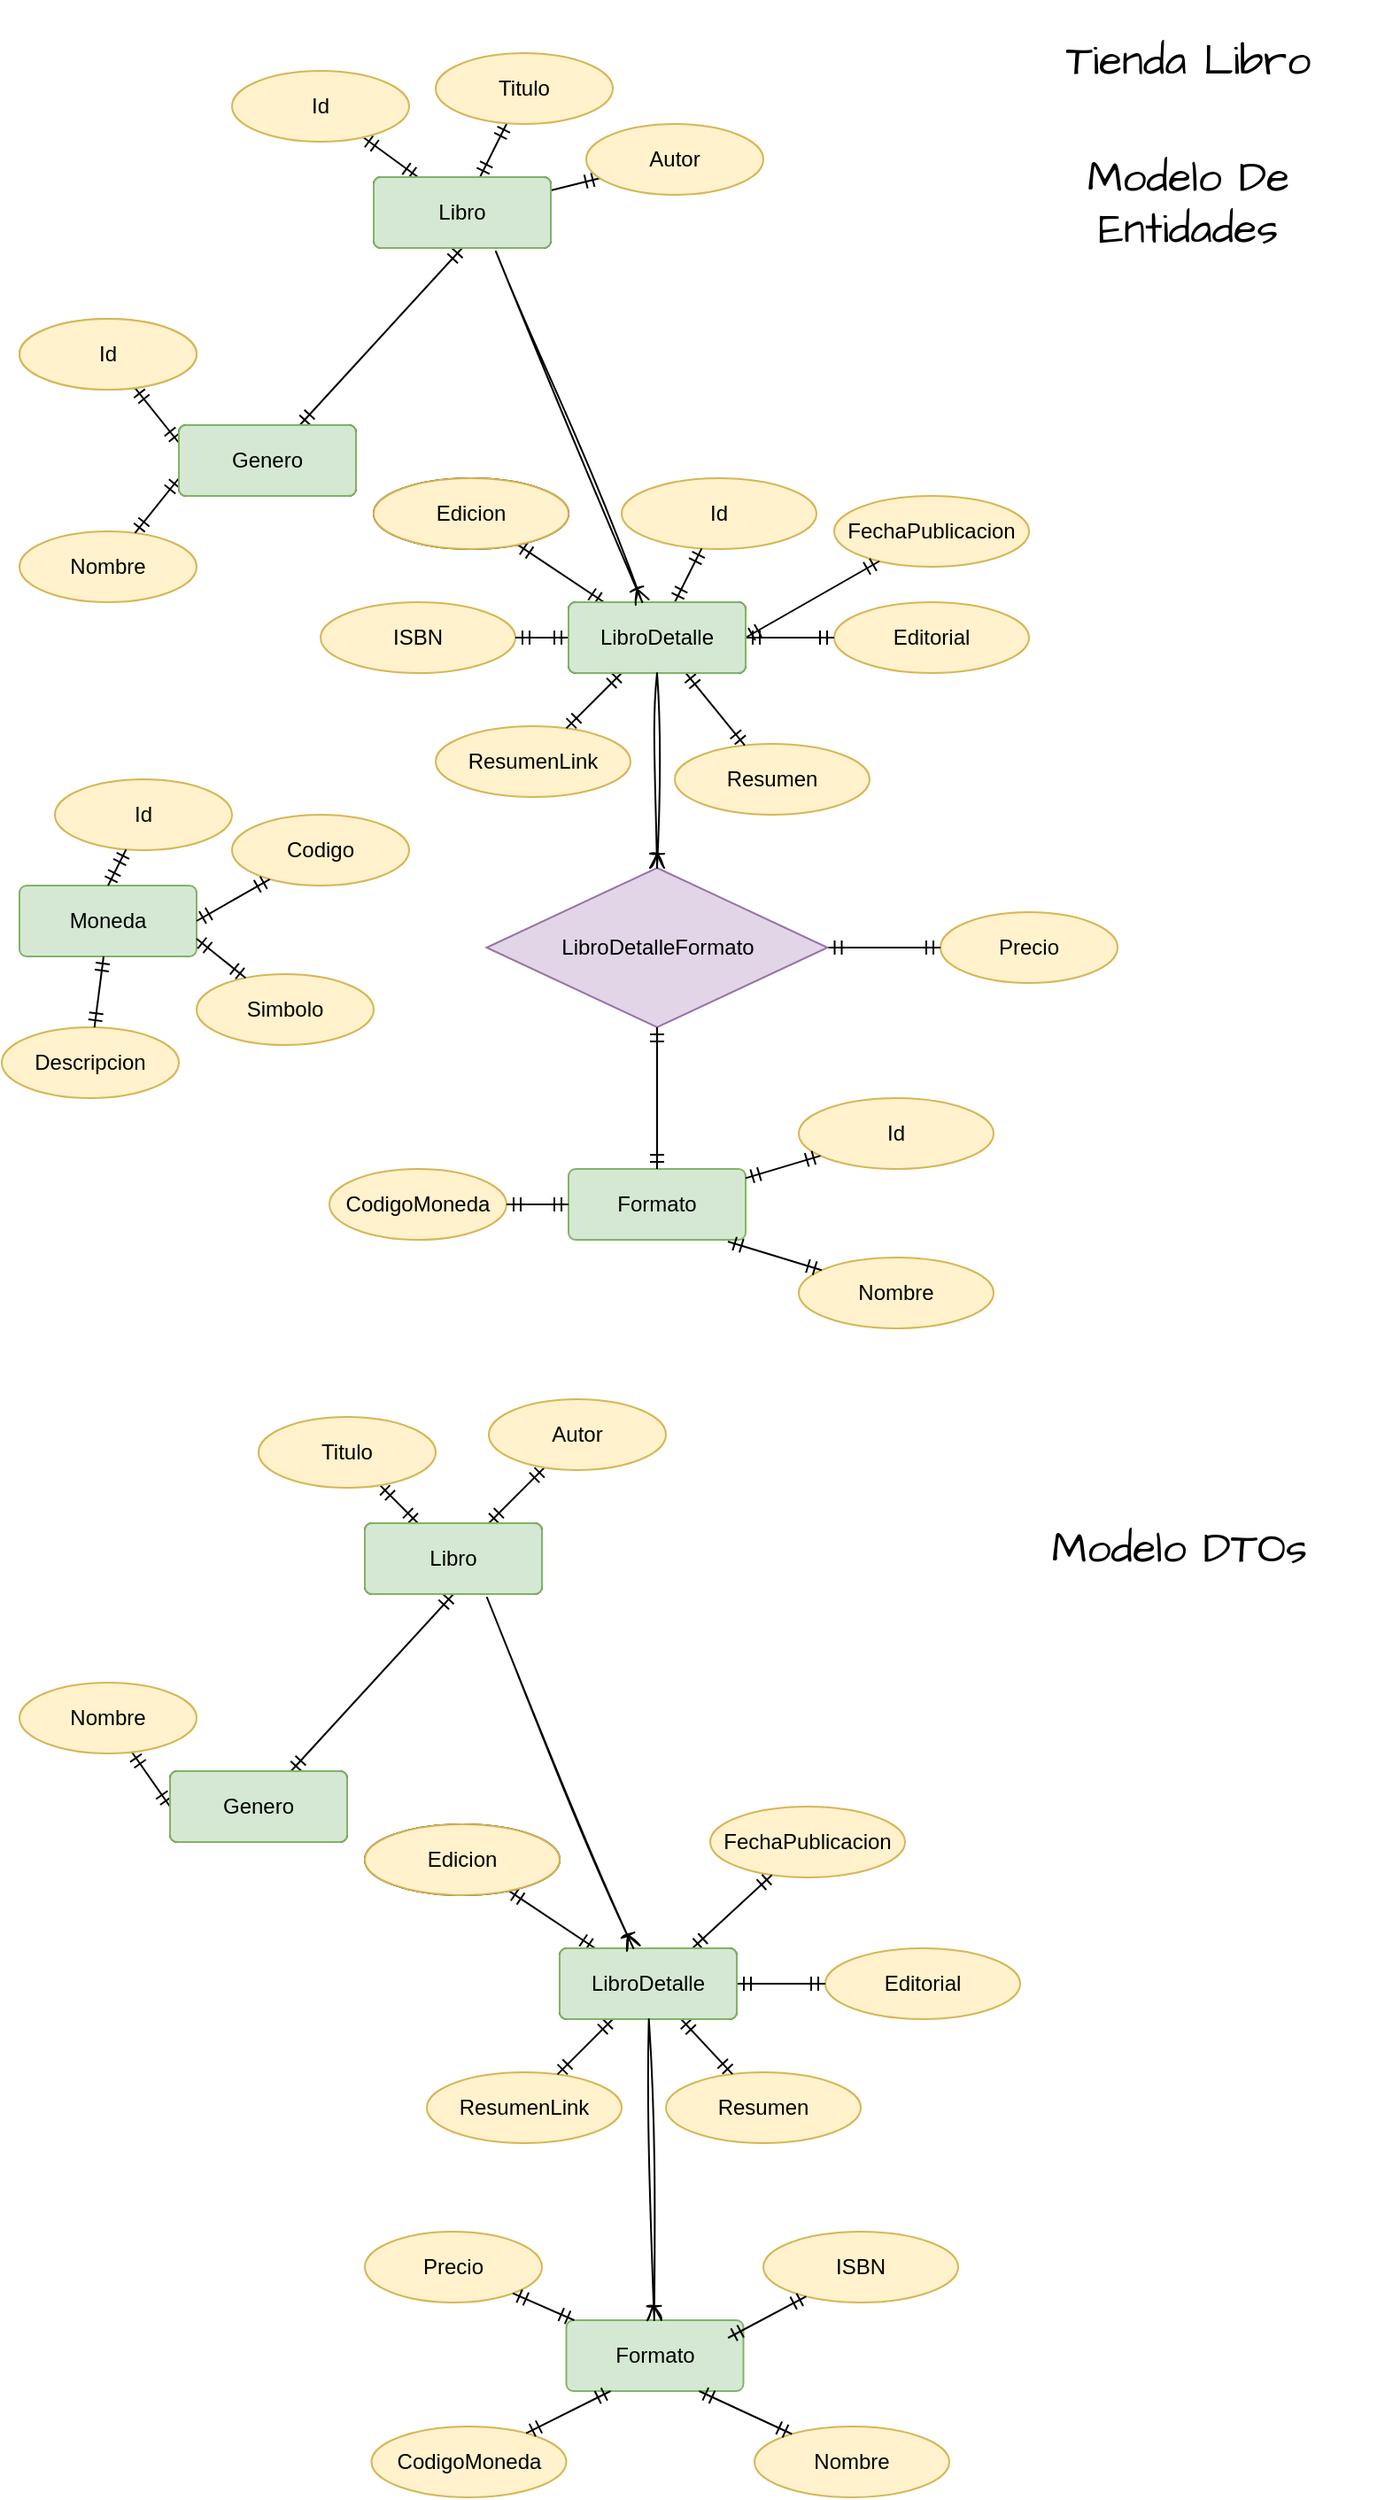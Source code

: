 <mxfile version="21.0.2" type="github">
  <diagram id="R2lEEEUBdFMjLlhIrx00" name="Page-1">
    <mxGraphModel dx="1120" dy="452" grid="1" gridSize="10" guides="1" tooltips="1" connect="1" arrows="1" fold="1" page="1" pageScale="1" pageWidth="850" pageHeight="1100" math="0" shadow="0" extFonts="Permanent Marker^https://fonts.googleapis.com/css?family=Permanent+Marker">
      <root>
        <mxCell id="0" />
        <mxCell id="1" parent="0" />
        <mxCell id="iToEJ3CbW-RjeYXbpDTx-12" style="edgeStyle=none;rounded=0;orthogonalLoop=1;jettySize=auto;html=1;" parent="1" source="iToEJ3CbW-RjeYXbpDTx-1" edge="1">
          <mxGeometry relative="1" as="geometry">
            <mxPoint x="270" y="100" as="targetPoint" />
          </mxGeometry>
        </mxCell>
        <mxCell id="iToEJ3CbW-RjeYXbpDTx-1" value="Libro" style="rounded=1;arcSize=10;whiteSpace=wrap;html=1;align=center;" parent="1" vertex="1">
          <mxGeometry x="210" y="100" width="100" height="40" as="geometry" />
        </mxCell>
        <mxCell id="iToEJ3CbW-RjeYXbpDTx-2" value="Formato" style="rounded=1;arcSize=10;whiteSpace=wrap;html=1;align=center;fillColor=#d5e8d4;strokeColor=#82b366;" parent="1" vertex="1">
          <mxGeometry x="320" y="660" width="100" height="40" as="geometry" />
        </mxCell>
        <mxCell id="iToEJ3CbW-RjeYXbpDTx-3" value="Genero" style="rounded=1;arcSize=10;whiteSpace=wrap;html=1;align=center;" parent="1" vertex="1">
          <mxGeometry x="100" y="240" width="100" height="40" as="geometry" />
        </mxCell>
        <mxCell id="iToEJ3CbW-RjeYXbpDTx-4" value="Moneda" style="rounded=1;arcSize=10;whiteSpace=wrap;html=1;align=center;fillColor=#d5e8d4;strokeColor=#82b366;" parent="1" vertex="1">
          <mxGeometry x="10" y="500" width="100" height="40" as="geometry" />
        </mxCell>
        <mxCell id="iToEJ3CbW-RjeYXbpDTx-5" value="LibroDetalle" style="rounded=1;arcSize=10;whiteSpace=wrap;html=1;align=center;" parent="1" vertex="1">
          <mxGeometry x="320" y="340" width="100" height="40" as="geometry" />
        </mxCell>
        <mxCell id="iToEJ3CbW-RjeYXbpDTx-7" value="" style="fontSize=12;html=1;endArrow=ERmandOne;startArrow=ERmandOne;rounded=0;exitX=0.25;exitY=0;exitDx=0;exitDy=0;" parent="1" source="iToEJ3CbW-RjeYXbpDTx-1" target="iToEJ3CbW-RjeYXbpDTx-71" edge="1">
          <mxGeometry width="100" height="100" relative="1" as="geometry">
            <mxPoint x="370" y="290" as="sourcePoint" />
            <mxPoint x="215.355" y="74.142" as="targetPoint" />
          </mxGeometry>
        </mxCell>
        <mxCell id="iToEJ3CbW-RjeYXbpDTx-10" value="FechaPublicacion" style="ellipse;whiteSpace=wrap;html=1;align=center;fillColor=#fff2cc;strokeColor=#d6b656;" parent="1" vertex="1">
          <mxGeometry x="470" y="280" width="110" height="40" as="geometry" />
        </mxCell>
        <mxCell id="iToEJ3CbW-RjeYXbpDTx-11" value="" style="fontSize=12;html=1;endArrow=ERmandOne;startArrow=ERmandOne;rounded=0;" parent="1" source="iToEJ3CbW-RjeYXbpDTx-1" target="iToEJ3CbW-RjeYXbpDTx-73" edge="1">
          <mxGeometry width="100" height="100" relative="1" as="geometry">
            <mxPoint x="270" y="110" as="sourcePoint" />
            <mxPoint x="300" y="60" as="targetPoint" />
          </mxGeometry>
        </mxCell>
        <mxCell id="iToEJ3CbW-RjeYXbpDTx-13" value="" style="fontSize=12;html=1;endArrow=ERmandOne;startArrow=ERmandOne;rounded=0;" parent="1" target="iToEJ3CbW-RjeYXbpDTx-72" edge="1">
          <mxGeometry width="100" height="100" relative="1" as="geometry">
            <mxPoint x="300" y="110" as="sourcePoint" />
            <mxPoint x="337.6" y="100.6" as="targetPoint" />
          </mxGeometry>
        </mxCell>
        <mxCell id="iToEJ3CbW-RjeYXbpDTx-14" value="Precio" style="ellipse;whiteSpace=wrap;html=1;align=center;fillColor=#fff2cc;strokeColor=#d6b656;" parent="1" vertex="1">
          <mxGeometry x="530" y="515" width="100" height="40" as="geometry" />
        </mxCell>
        <mxCell id="iToEJ3CbW-RjeYXbpDTx-15" value="" style="fontSize=12;html=1;endArrow=ERmandOne;startArrow=ERmandOne;rounded=0;" parent="1" source="iToEJ3CbW-RjeYXbpDTx-48" target="iToEJ3CbW-RjeYXbpDTx-14" edge="1">
          <mxGeometry width="100" height="100" relative="1" as="geometry">
            <mxPoint x="270" y="110" as="sourcePoint" />
            <mxPoint x="225" y="84" as="targetPoint" />
          </mxGeometry>
        </mxCell>
        <mxCell id="iToEJ3CbW-RjeYXbpDTx-17" value="" style="fontSize=12;html=1;endArrow=ERmandOne;startArrow=ERmandOne;rounded=0;exitX=0.5;exitY=1;exitDx=0;exitDy=0;" parent="1" source="iToEJ3CbW-RjeYXbpDTx-1" target="iToEJ3CbW-RjeYXbpDTx-3" edge="1">
          <mxGeometry width="100" height="100" relative="1" as="geometry">
            <mxPoint x="220" y="130" as="sourcePoint" />
            <mxPoint x="160" y="130" as="targetPoint" />
          </mxGeometry>
        </mxCell>
        <mxCell id="iToEJ3CbW-RjeYXbpDTx-20" value="Id" style="ellipse;whiteSpace=wrap;html=1;align=center;fillColor=#fff2cc;strokeColor=#d6b656;" parent="1" vertex="1">
          <mxGeometry x="10" y="180" width="100" height="40" as="geometry" />
        </mxCell>
        <mxCell id="iToEJ3CbW-RjeYXbpDTx-21" value="Nombre" style="ellipse;whiteSpace=wrap;html=1;align=center;fillColor=#fff2cc;strokeColor=#d6b656;" parent="1" vertex="1">
          <mxGeometry x="10" y="300" width="100" height="40" as="geometry" />
        </mxCell>
        <mxCell id="iToEJ3CbW-RjeYXbpDTx-22" value="" style="fontSize=12;html=1;endArrow=ERmandOne;startArrow=ERmandOne;rounded=0;entryX=0;entryY=0.25;entryDx=0;entryDy=0;" parent="1" source="iToEJ3CbW-RjeYXbpDTx-20" target="iToEJ3CbW-RjeYXbpDTx-3" edge="1">
          <mxGeometry width="100" height="100" relative="1" as="geometry">
            <mxPoint x="270" y="150" as="sourcePoint" />
            <mxPoint x="178" y="250" as="targetPoint" />
          </mxGeometry>
        </mxCell>
        <mxCell id="iToEJ3CbW-RjeYXbpDTx-24" value="" style="fontSize=12;html=1;endArrow=ERmandOne;startArrow=ERmandOne;rounded=0;exitX=0;exitY=0.75;exitDx=0;exitDy=0;" parent="1" source="iToEJ3CbW-RjeYXbpDTx-3" target="iToEJ3CbW-RjeYXbpDTx-21" edge="1">
          <mxGeometry width="100" height="100" relative="1" as="geometry">
            <mxPoint x="103" y="228" as="sourcePoint" />
            <mxPoint x="133" y="250" as="targetPoint" />
          </mxGeometry>
        </mxCell>
        <mxCell id="iToEJ3CbW-RjeYXbpDTx-26" value="" style="fontSize=12;html=1;endArrow=ERmandOne;startArrow=ERmandOne;rounded=0;entryX=1;entryY=0.5;entryDx=0;entryDy=0;" parent="1" source="iToEJ3CbW-RjeYXbpDTx-10" target="iToEJ3CbW-RjeYXbpDTx-5" edge="1">
          <mxGeometry width="100" height="100" relative="1" as="geometry">
            <mxPoint x="360" y="247" as="sourcePoint" />
            <mxPoint x="392" y="257" as="targetPoint" />
          </mxGeometry>
        </mxCell>
        <mxCell id="iToEJ3CbW-RjeYXbpDTx-27" value="Id" style="ellipse;whiteSpace=wrap;html=1;align=center;fillColor=#fff2cc;strokeColor=#d6b656;" parent="1" vertex="1">
          <mxGeometry x="350" y="270" width="110" height="40" as="geometry" />
        </mxCell>
        <mxCell id="iToEJ3CbW-RjeYXbpDTx-28" value="ISBN" style="ellipse;whiteSpace=wrap;html=1;align=center;fillColor=#fff2cc;strokeColor=#d6b656;" parent="1" vertex="1">
          <mxGeometry x="180" y="340" width="110" height="40" as="geometry" />
        </mxCell>
        <mxCell id="iToEJ3CbW-RjeYXbpDTx-29" value="Resumen" style="ellipse;whiteSpace=wrap;html=1;align=center;fillColor=#fff2cc;strokeColor=#d6b656;" parent="1" vertex="1">
          <mxGeometry x="380" y="420" width="110" height="40" as="geometry" />
        </mxCell>
        <mxCell id="iToEJ3CbW-RjeYXbpDTx-30" value="ResumenLink" style="ellipse;whiteSpace=wrap;html=1;align=center;fillColor=#fff2cc;strokeColor=#d6b656;" parent="1" vertex="1">
          <mxGeometry x="245" y="410" width="110" height="40" as="geometry" />
        </mxCell>
        <mxCell id="iToEJ3CbW-RjeYXbpDTx-31" value="" style="fontSize=12;html=1;endArrow=ERmandOne;startArrow=ERmandOne;rounded=0;" parent="1" source="iToEJ3CbW-RjeYXbpDTx-27" target="iToEJ3CbW-RjeYXbpDTx-5" edge="1">
          <mxGeometry width="100" height="100" relative="1" as="geometry">
            <mxPoint x="485" y="370" as="sourcePoint" />
            <mxPoint x="430" y="370" as="targetPoint" />
          </mxGeometry>
        </mxCell>
        <mxCell id="iToEJ3CbW-RjeYXbpDTx-32" value="" style="fontSize=12;html=1;endArrow=ERmandOne;startArrow=ERmandOne;rounded=0;" parent="1" source="iToEJ3CbW-RjeYXbpDTx-5" target="iToEJ3CbW-RjeYXbpDTx-28" edge="1">
          <mxGeometry width="100" height="100" relative="1" as="geometry">
            <mxPoint x="407" y="329" as="sourcePoint" />
            <mxPoint x="393" y="350" as="targetPoint" />
          </mxGeometry>
        </mxCell>
        <mxCell id="iToEJ3CbW-RjeYXbpDTx-34" value="" style="fontSize=12;html=1;endArrow=ERmandOne;startArrow=ERmandOne;rounded=0;" parent="1" source="iToEJ3CbW-RjeYXbpDTx-29" target="iToEJ3CbW-RjeYXbpDTx-5" edge="1">
          <mxGeometry width="100" height="100" relative="1" as="geometry">
            <mxPoint x="485" y="370" as="sourcePoint" />
            <mxPoint x="430" y="370" as="targetPoint" />
          </mxGeometry>
        </mxCell>
        <mxCell id="iToEJ3CbW-RjeYXbpDTx-35" value="" style="fontSize=12;html=1;endArrow=ERmandOne;startArrow=ERmandOne;rounded=0;" parent="1" source="iToEJ3CbW-RjeYXbpDTx-5" target="iToEJ3CbW-RjeYXbpDTx-30" edge="1">
          <mxGeometry width="100" height="100" relative="1" as="geometry">
            <mxPoint x="448" y="413" as="sourcePoint" />
            <mxPoint x="412" y="390" as="targetPoint" />
          </mxGeometry>
        </mxCell>
        <mxCell id="iToEJ3CbW-RjeYXbpDTx-38" value="Id" style="ellipse;whiteSpace=wrap;html=1;align=center;fillColor=#fff2cc;strokeColor=#d6b656;" parent="1" vertex="1">
          <mxGeometry x="450" y="620" width="110" height="40" as="geometry" />
        </mxCell>
        <mxCell id="iToEJ3CbW-RjeYXbpDTx-39" value="" style="fontSize=12;html=1;endArrow=ERmandOne;startArrow=ERmandOne;rounded=0;" parent="1" source="iToEJ3CbW-RjeYXbpDTx-38" target="iToEJ3CbW-RjeYXbpDTx-2" edge="1">
          <mxGeometry width="100" height="100" relative="1" as="geometry">
            <mxPoint x="610" y="470" as="sourcePoint" />
            <mxPoint x="430" y="470" as="targetPoint" />
          </mxGeometry>
        </mxCell>
        <mxCell id="iToEJ3CbW-RjeYXbpDTx-40" value="Nombre" style="ellipse;whiteSpace=wrap;html=1;align=center;fillColor=#fff2cc;strokeColor=#d6b656;" parent="1" vertex="1">
          <mxGeometry x="450" y="710" width="110" height="40" as="geometry" />
        </mxCell>
        <mxCell id="iToEJ3CbW-RjeYXbpDTx-41" value="" style="fontSize=12;html=1;endArrow=ERmandOne;startArrow=ERmandOne;rounded=0;entryX=0.9;entryY=1.025;entryDx=0;entryDy=0;entryPerimeter=0;" parent="1" source="iToEJ3CbW-RjeYXbpDTx-40" target="iToEJ3CbW-RjeYXbpDTx-2" edge="1">
          <mxGeometry width="100" height="100" relative="1" as="geometry">
            <mxPoint x="728" y="427" as="sourcePoint" />
            <mxPoint x="692" y="450" as="targetPoint" />
          </mxGeometry>
        </mxCell>
        <mxCell id="iToEJ3CbW-RjeYXbpDTx-44" value="Edicion" style="ellipse;whiteSpace=wrap;html=1;align=center;" parent="1" vertex="1">
          <mxGeometry x="210" y="270" width="110" height="40" as="geometry" />
        </mxCell>
        <mxCell id="iToEJ3CbW-RjeYXbpDTx-45" value="Editorial" style="ellipse;whiteSpace=wrap;html=1;align=center;fillColor=#fff2cc;strokeColor=#d6b656;" parent="1" vertex="1">
          <mxGeometry x="470" y="340" width="110" height="40" as="geometry" />
        </mxCell>
        <mxCell id="iToEJ3CbW-RjeYXbpDTx-46" value="" style="fontSize=12;html=1;endArrow=ERmandOne;startArrow=ERmandOne;rounded=0;" parent="1" source="iToEJ3CbW-RjeYXbpDTx-45" target="iToEJ3CbW-RjeYXbpDTx-5" edge="1">
          <mxGeometry width="100" height="100" relative="1" as="geometry">
            <mxPoint x="505" y="327" as="sourcePoint" />
            <mxPoint x="430" y="370" as="targetPoint" />
          </mxGeometry>
        </mxCell>
        <mxCell id="iToEJ3CbW-RjeYXbpDTx-47" value="" style="fontSize=12;html=1;endArrow=ERmandOne;startArrow=ERmandOne;rounded=0;" parent="1" source="iToEJ3CbW-RjeYXbpDTx-44" target="iToEJ3CbW-RjeYXbpDTx-5" edge="1">
          <mxGeometry width="100" height="100" relative="1" as="geometry">
            <mxPoint x="405" y="320" as="sourcePoint" />
            <mxPoint x="390" y="350" as="targetPoint" />
          </mxGeometry>
        </mxCell>
        <mxCell id="iToEJ3CbW-RjeYXbpDTx-48" value="LibroDetalleFormato" style="shape=rhombus;perimeter=rhombusPerimeter;whiteSpace=wrap;html=1;align=center;fillColor=#e1d5e7;strokeColor=#9673a6;" parent="1" vertex="1">
          <mxGeometry x="273.75" y="490" width="192.5" height="90" as="geometry" />
        </mxCell>
        <mxCell id="iToEJ3CbW-RjeYXbpDTx-50" value="" style="fontSize=12;html=1;endArrow=ERmandOne;startArrow=ERmandOne;rounded=0;" parent="1" source="iToEJ3CbW-RjeYXbpDTx-48" target="iToEJ3CbW-RjeYXbpDTx-2" edge="1">
          <mxGeometry width="100" height="100" relative="1" as="geometry">
            <mxPoint x="380" y="500" as="sourcePoint" />
            <mxPoint x="380" y="390" as="targetPoint" />
          </mxGeometry>
        </mxCell>
        <mxCell id="iToEJ3CbW-RjeYXbpDTx-54" value="Codigo" style="ellipse;whiteSpace=wrap;html=1;align=center;fillColor=#fff2cc;strokeColor=#d6b656;" parent="1" vertex="1">
          <mxGeometry x="130" y="460" width="100" height="40" as="geometry" />
        </mxCell>
        <mxCell id="iToEJ3CbW-RjeYXbpDTx-55" value="Simbolo" style="ellipse;whiteSpace=wrap;html=1;align=center;fillColor=#fff2cc;strokeColor=#d6b656;" parent="1" vertex="1">
          <mxGeometry x="110" y="550" width="100" height="40" as="geometry" />
        </mxCell>
        <mxCell id="iToEJ3CbW-RjeYXbpDTx-57" value="" style="fontSize=12;html=1;endArrow=ERmandOne;startArrow=ERmandOne;rounded=0;entryX=1;entryY=0.5;entryDx=0;entryDy=0;" parent="1" source="iToEJ3CbW-RjeYXbpDTx-54" target="iToEJ3CbW-RjeYXbpDTx-4" edge="1">
          <mxGeometry width="100" height="100" relative="1" as="geometry">
            <mxPoint x="154" y="477" as="sourcePoint" />
            <mxPoint x="101" y="510" as="targetPoint" />
          </mxGeometry>
        </mxCell>
        <mxCell id="iToEJ3CbW-RjeYXbpDTx-58" value="" style="fontSize=12;html=1;endArrow=ERmandOne;startArrow=ERmandOne;rounded=0;entryX=1;entryY=0.75;entryDx=0;entryDy=0;" parent="1" source="iToEJ3CbW-RjeYXbpDTx-55" target="iToEJ3CbW-RjeYXbpDTx-4" edge="1">
          <mxGeometry width="100" height="100" relative="1" as="geometry">
            <mxPoint x="160" y="530" as="sourcePoint" />
            <mxPoint x="120" y="530" as="targetPoint" />
          </mxGeometry>
        </mxCell>
        <mxCell id="iToEJ3CbW-RjeYXbpDTx-59" value="Descripcion" style="ellipse;whiteSpace=wrap;html=1;align=center;fillColor=#fff2cc;strokeColor=#d6b656;" parent="1" vertex="1">
          <mxGeometry y="580" width="100" height="40" as="geometry" />
        </mxCell>
        <mxCell id="iToEJ3CbW-RjeYXbpDTx-60" value="" style="fontSize=12;html=1;endArrow=ERmandOne;startArrow=ERmandOne;rounded=0;" parent="1" source="iToEJ3CbW-RjeYXbpDTx-59" target="iToEJ3CbW-RjeYXbpDTx-4" edge="1">
          <mxGeometry width="100" height="100" relative="1" as="geometry">
            <mxPoint x="15" y="580" as="sourcePoint" />
            <mxPoint x="120" y="537" as="targetPoint" />
          </mxGeometry>
        </mxCell>
        <mxCell id="iToEJ3CbW-RjeYXbpDTx-61" value="Libro" style="rounded=1;arcSize=10;whiteSpace=wrap;html=1;align=center;fillColor=#d5e8d4;strokeColor=#82b366;" parent="1" vertex="1">
          <mxGeometry x="210" y="100" width="100" height="40" as="geometry" />
        </mxCell>
        <mxCell id="iToEJ3CbW-RjeYXbpDTx-62" value="Genero" style="rounded=1;arcSize=10;whiteSpace=wrap;html=1;align=center;fillColor=#d5e8d4;strokeColor=#82b366;" parent="1" vertex="1">
          <mxGeometry x="100" y="240" width="100" height="40" as="geometry" />
        </mxCell>
        <mxCell id="iToEJ3CbW-RjeYXbpDTx-63" value="LibroDetalle" style="rounded=1;arcSize=10;whiteSpace=wrap;html=1;align=center;fillColor=#d5e8d4;strokeColor=#82b366;" parent="1" vertex="1">
          <mxGeometry x="320" y="340" width="100" height="40" as="geometry" />
        </mxCell>
        <mxCell id="iToEJ3CbW-RjeYXbpDTx-71" value="Id" style="ellipse;whiteSpace=wrap;html=1;align=center;fillColor=#fff2cc;strokeColor=#d6b656;" parent="1" vertex="1">
          <mxGeometry x="130" y="40" width="100" height="40" as="geometry" />
        </mxCell>
        <mxCell id="iToEJ3CbW-RjeYXbpDTx-72" value="Autor" style="ellipse;whiteSpace=wrap;html=1;align=center;fillColor=#fff2cc;strokeColor=#d6b656;" parent="1" vertex="1">
          <mxGeometry x="330" y="70" width="100" height="40" as="geometry" />
        </mxCell>
        <mxCell id="iToEJ3CbW-RjeYXbpDTx-73" value="Titulo" style="ellipse;whiteSpace=wrap;html=1;align=center;fillColor=#fff2cc;strokeColor=#d6b656;" parent="1" vertex="1">
          <mxGeometry x="245" y="30" width="100" height="40" as="geometry" />
        </mxCell>
        <mxCell id="iToEJ3CbW-RjeYXbpDTx-75" value="Edicion" style="ellipse;whiteSpace=wrap;html=1;align=center;fillColor=#fff2cc;strokeColor=#d6b656;" parent="1" vertex="1">
          <mxGeometry x="210" y="270" width="110" height="40" as="geometry" />
        </mxCell>
        <mxCell id="iToEJ3CbW-RjeYXbpDTx-76" value="&lt;font style=&quot;font-size: 24px;&quot;&gt;Tienda Libro&lt;/font&gt;" style="text;html=1;strokeColor=none;fillColor=none;align=center;verticalAlign=middle;whiteSpace=wrap;rounded=0;fontSize=20;fontFamily=Architects Daughter;" parent="1" vertex="1">
          <mxGeometry x="560" width="220" height="70" as="geometry" />
        </mxCell>
        <mxCell id="iToEJ3CbW-RjeYXbpDTx-78" value="Id" style="ellipse;whiteSpace=wrap;html=1;align=center;fillColor=#fff2cc;strokeColor=#d6b656;" parent="1" vertex="1">
          <mxGeometry x="30" y="440" width="100" height="40" as="geometry" />
        </mxCell>
        <mxCell id="iToEJ3CbW-RjeYXbpDTx-79" value="" style="fontSize=12;html=1;endArrow=ERmandOne;startArrow=ERmandOne;rounded=0;entryX=0.5;entryY=0;entryDx=0;entryDy=0;" parent="1" source="iToEJ3CbW-RjeYXbpDTx-78" target="iToEJ3CbW-RjeYXbpDTx-4" edge="1">
          <mxGeometry width="100" height="100" relative="1" as="geometry">
            <mxPoint x="173" y="497" as="sourcePoint" />
            <mxPoint x="120" y="530" as="targetPoint" />
          </mxGeometry>
        </mxCell>
        <mxCell id="Z82ll9UgQxqg_cq3DmC--1" value="&lt;span style=&quot;font-size: 24px;&quot;&gt;Modelo De Entidades&lt;br&gt;&lt;/span&gt;" style="text;html=1;strokeColor=none;fillColor=none;align=center;verticalAlign=middle;whiteSpace=wrap;rounded=0;fontSize=20;fontFamily=Architects Daughter;" parent="1" vertex="1">
          <mxGeometry x="560" y="80" width="220" height="70" as="geometry" />
        </mxCell>
        <mxCell id="Z82ll9UgQxqg_cq3DmC--5" value="" style="fontSize=12;html=1;endArrow=ERoneToMany;rounded=0;sketch=1;hachureGap=4;jiggle=2;curveFitting=1;fontFamily=Architects Daughter;fontSource=https%3A%2F%2Ffonts.googleapis.com%2Fcss%3Ffamily%3DArchitects%2BDaughter;exitX=0.69;exitY=1.05;exitDx=0;exitDy=0;exitPerimeter=0;" parent="1" source="iToEJ3CbW-RjeYXbpDTx-61" target="iToEJ3CbW-RjeYXbpDTx-63" edge="1">
          <mxGeometry width="100" height="100" relative="1" as="geometry">
            <mxPoint x="380" y="390" as="sourcePoint" />
            <mxPoint x="380" y="500" as="targetPoint" />
          </mxGeometry>
        </mxCell>
        <mxCell id="Z82ll9UgQxqg_cq3DmC--7" value="" style="fontSize=12;html=1;endArrow=ERoneToMany;rounded=0;sketch=1;hachureGap=4;jiggle=2;curveFitting=1;fontFamily=Architects Daughter;fontSource=https%3A%2F%2Ffonts.googleapis.com%2Fcss%3Ffamily%3DArchitects%2BDaughter;" parent="1" source="iToEJ3CbW-RjeYXbpDTx-63" target="iToEJ3CbW-RjeYXbpDTx-48" edge="1">
          <mxGeometry width="100" height="100" relative="1" as="geometry">
            <mxPoint x="127" y="380" as="sourcePoint" />
            <mxPoint x="210" y="578" as="targetPoint" />
          </mxGeometry>
        </mxCell>
        <mxCell id="IpEqEXFVOCY1e3NqaNwR-1" style="edgeStyle=none;rounded=0;orthogonalLoop=1;jettySize=auto;html=1;" edge="1" parent="1" source="IpEqEXFVOCY1e3NqaNwR-2">
          <mxGeometry relative="1" as="geometry">
            <mxPoint x="265" y="860" as="targetPoint" />
          </mxGeometry>
        </mxCell>
        <mxCell id="IpEqEXFVOCY1e3NqaNwR-2" value="Libro" style="rounded=1;arcSize=10;whiteSpace=wrap;html=1;align=center;" vertex="1" parent="1">
          <mxGeometry x="205" y="860" width="100" height="40" as="geometry" />
        </mxCell>
        <mxCell id="IpEqEXFVOCY1e3NqaNwR-3" value="Formato" style="rounded=1;arcSize=10;whiteSpace=wrap;html=1;align=center;fillColor=#d5e8d4;strokeColor=#82b366;" vertex="1" parent="1">
          <mxGeometry x="318.75" y="1310" width="100" height="40" as="geometry" />
        </mxCell>
        <mxCell id="IpEqEXFVOCY1e3NqaNwR-4" value="Genero" style="rounded=1;arcSize=10;whiteSpace=wrap;html=1;align=center;" vertex="1" parent="1">
          <mxGeometry x="95" y="1000" width="100" height="40" as="geometry" />
        </mxCell>
        <mxCell id="IpEqEXFVOCY1e3NqaNwR-6" value="LibroDetalle" style="rounded=1;arcSize=10;whiteSpace=wrap;html=1;align=center;" vertex="1" parent="1">
          <mxGeometry x="315" y="1100" width="100" height="40" as="geometry" />
        </mxCell>
        <mxCell id="IpEqEXFVOCY1e3NqaNwR-8" value="FechaPublicacion" style="ellipse;whiteSpace=wrap;html=1;align=center;fillColor=#fff2cc;strokeColor=#d6b656;" vertex="1" parent="1">
          <mxGeometry x="400" y="1020" width="110" height="40" as="geometry" />
        </mxCell>
        <mxCell id="IpEqEXFVOCY1e3NqaNwR-9" value="" style="fontSize=12;html=1;endArrow=ERmandOne;startArrow=ERmandOne;rounded=0;" edge="1" parent="1" source="IpEqEXFVOCY1e3NqaNwR-2" target="IpEqEXFVOCY1e3NqaNwR-47">
          <mxGeometry width="100" height="100" relative="1" as="geometry">
            <mxPoint x="265" y="870" as="sourcePoint" />
            <mxPoint x="295" y="820" as="targetPoint" />
          </mxGeometry>
        </mxCell>
        <mxCell id="IpEqEXFVOCY1e3NqaNwR-10" value="" style="fontSize=12;html=1;endArrow=ERmandOne;startArrow=ERmandOne;rounded=0;" edge="1" parent="1" target="IpEqEXFVOCY1e3NqaNwR-46" source="IpEqEXFVOCY1e3NqaNwR-42">
          <mxGeometry width="100" height="100" relative="1" as="geometry">
            <mxPoint x="295" y="870" as="sourcePoint" />
            <mxPoint x="332.6" y="860.6" as="targetPoint" />
          </mxGeometry>
        </mxCell>
        <mxCell id="IpEqEXFVOCY1e3NqaNwR-11" value="Precio" style="ellipse;whiteSpace=wrap;html=1;align=center;fillColor=#fff2cc;strokeColor=#d6b656;" vertex="1" parent="1">
          <mxGeometry x="205" y="1260" width="100" height="40" as="geometry" />
        </mxCell>
        <mxCell id="IpEqEXFVOCY1e3NqaNwR-12" value="" style="fontSize=12;html=1;endArrow=ERmandOne;startArrow=ERmandOne;rounded=0;" edge="1" parent="1" source="IpEqEXFVOCY1e3NqaNwR-3" target="IpEqEXFVOCY1e3NqaNwR-11">
          <mxGeometry width="100" height="100" relative="1" as="geometry">
            <mxPoint x="432.75" y="1200" as="sourcePoint" />
            <mxPoint x="223.75" y="734" as="targetPoint" />
          </mxGeometry>
        </mxCell>
        <mxCell id="IpEqEXFVOCY1e3NqaNwR-13" value="" style="fontSize=12;html=1;endArrow=ERmandOne;startArrow=ERmandOne;rounded=0;exitX=0.5;exitY=1;exitDx=0;exitDy=0;" edge="1" parent="1" source="IpEqEXFVOCY1e3NqaNwR-2" target="IpEqEXFVOCY1e3NqaNwR-4">
          <mxGeometry width="100" height="100" relative="1" as="geometry">
            <mxPoint x="215" y="890" as="sourcePoint" />
            <mxPoint x="155" y="890" as="targetPoint" />
          </mxGeometry>
        </mxCell>
        <mxCell id="IpEqEXFVOCY1e3NqaNwR-15" value="" style="fontSize=12;html=1;endArrow=ERmandOne;startArrow=ERmandOne;rounded=0;exitX=0;exitY=0.5;exitDx=0;exitDy=0;" edge="1" parent="1" source="IpEqEXFVOCY1e3NqaNwR-43" target="IpEqEXFVOCY1e3NqaNwR-55">
          <mxGeometry width="100" height="100" relative="1" as="geometry">
            <mxPoint x="110" y="1020" as="sourcePoint" />
            <mxPoint x="70" y="1061" as="targetPoint" />
          </mxGeometry>
        </mxCell>
        <mxCell id="IpEqEXFVOCY1e3NqaNwR-16" value="" style="fontSize=12;html=1;endArrow=ERmandOne;startArrow=ERmandOne;rounded=0;entryX=0.75;entryY=0;entryDx=0;entryDy=0;" edge="1" parent="1" source="IpEqEXFVOCY1e3NqaNwR-8" target="IpEqEXFVOCY1e3NqaNwR-44">
          <mxGeometry width="100" height="100" relative="1" as="geometry">
            <mxPoint x="355" y="1007" as="sourcePoint" />
            <mxPoint x="387" y="1017" as="targetPoint" />
          </mxGeometry>
        </mxCell>
        <mxCell id="IpEqEXFVOCY1e3NqaNwR-19" value="Resumen" style="ellipse;whiteSpace=wrap;html=1;align=center;fillColor=#fff2cc;strokeColor=#d6b656;" vertex="1" parent="1">
          <mxGeometry x="375" y="1170" width="110" height="40" as="geometry" />
        </mxCell>
        <mxCell id="IpEqEXFVOCY1e3NqaNwR-20" value="ResumenLink" style="ellipse;whiteSpace=wrap;html=1;align=center;fillColor=#fff2cc;strokeColor=#d6b656;" vertex="1" parent="1">
          <mxGeometry x="240" y="1170" width="110" height="40" as="geometry" />
        </mxCell>
        <mxCell id="IpEqEXFVOCY1e3NqaNwR-23" value="" style="fontSize=12;html=1;endArrow=ERmandOne;startArrow=ERmandOne;rounded=0;" edge="1" parent="1" source="IpEqEXFVOCY1e3NqaNwR-19" target="IpEqEXFVOCY1e3NqaNwR-6">
          <mxGeometry width="100" height="100" relative="1" as="geometry">
            <mxPoint x="480" y="1130" as="sourcePoint" />
            <mxPoint x="425" y="1130" as="targetPoint" />
          </mxGeometry>
        </mxCell>
        <mxCell id="IpEqEXFVOCY1e3NqaNwR-24" value="" style="fontSize=12;html=1;endArrow=ERmandOne;startArrow=ERmandOne;rounded=0;" edge="1" parent="1" source="IpEqEXFVOCY1e3NqaNwR-6" target="IpEqEXFVOCY1e3NqaNwR-20">
          <mxGeometry width="100" height="100" relative="1" as="geometry">
            <mxPoint x="443" y="1173" as="sourcePoint" />
            <mxPoint x="407" y="1150" as="targetPoint" />
          </mxGeometry>
        </mxCell>
        <mxCell id="IpEqEXFVOCY1e3NqaNwR-27" value="Nombre" style="ellipse;whiteSpace=wrap;html=1;align=center;fillColor=#fff2cc;strokeColor=#d6b656;" vertex="1" parent="1">
          <mxGeometry x="425" y="1370" width="110" height="40" as="geometry" />
        </mxCell>
        <mxCell id="IpEqEXFVOCY1e3NqaNwR-28" value="" style="fontSize=12;html=1;endArrow=ERmandOne;startArrow=ERmandOne;rounded=0;entryX=0.75;entryY=1;entryDx=0;entryDy=0;" edge="1" parent="1" source="IpEqEXFVOCY1e3NqaNwR-27" target="IpEqEXFVOCY1e3NqaNwR-3">
          <mxGeometry width="100" height="100" relative="1" as="geometry">
            <mxPoint x="726.75" y="1077" as="sourcePoint" />
            <mxPoint x="690.75" y="1100" as="targetPoint" />
          </mxGeometry>
        </mxCell>
        <mxCell id="IpEqEXFVOCY1e3NqaNwR-29" value="Edicion" style="ellipse;whiteSpace=wrap;html=1;align=center;" vertex="1" parent="1">
          <mxGeometry x="205" y="1030" width="110" height="40" as="geometry" />
        </mxCell>
        <mxCell id="IpEqEXFVOCY1e3NqaNwR-30" value="Editorial" style="ellipse;whiteSpace=wrap;html=1;align=center;fillColor=#fff2cc;strokeColor=#d6b656;" vertex="1" parent="1">
          <mxGeometry x="465" y="1100" width="110" height="40" as="geometry" />
        </mxCell>
        <mxCell id="IpEqEXFVOCY1e3NqaNwR-31" value="" style="fontSize=12;html=1;endArrow=ERmandOne;startArrow=ERmandOne;rounded=0;" edge="1" parent="1" source="IpEqEXFVOCY1e3NqaNwR-30" target="IpEqEXFVOCY1e3NqaNwR-6">
          <mxGeometry width="100" height="100" relative="1" as="geometry">
            <mxPoint x="500" y="1087" as="sourcePoint" />
            <mxPoint x="425" y="1130" as="targetPoint" />
          </mxGeometry>
        </mxCell>
        <mxCell id="IpEqEXFVOCY1e3NqaNwR-32" value="" style="fontSize=12;html=1;endArrow=ERmandOne;startArrow=ERmandOne;rounded=0;" edge="1" parent="1" source="IpEqEXFVOCY1e3NqaNwR-29" target="IpEqEXFVOCY1e3NqaNwR-6">
          <mxGeometry width="100" height="100" relative="1" as="geometry">
            <mxPoint x="400" y="1080" as="sourcePoint" />
            <mxPoint x="385" y="1110" as="targetPoint" />
          </mxGeometry>
        </mxCell>
        <mxCell id="IpEqEXFVOCY1e3NqaNwR-42" value="Libro" style="rounded=1;arcSize=10;whiteSpace=wrap;html=1;align=center;fillColor=#d5e8d4;strokeColor=#82b366;" vertex="1" parent="1">
          <mxGeometry x="205" y="860" width="100" height="40" as="geometry" />
        </mxCell>
        <mxCell id="IpEqEXFVOCY1e3NqaNwR-43" value="Genero" style="rounded=1;arcSize=10;whiteSpace=wrap;html=1;align=center;fillColor=#d5e8d4;strokeColor=#82b366;" vertex="1" parent="1">
          <mxGeometry x="95" y="1000" width="100" height="40" as="geometry" />
        </mxCell>
        <mxCell id="IpEqEXFVOCY1e3NqaNwR-44" value="LibroDetalle" style="rounded=1;arcSize=10;whiteSpace=wrap;html=1;align=center;fillColor=#d5e8d4;strokeColor=#82b366;" vertex="1" parent="1">
          <mxGeometry x="315" y="1100" width="100" height="40" as="geometry" />
        </mxCell>
        <mxCell id="IpEqEXFVOCY1e3NqaNwR-46" value="Autor" style="ellipse;whiteSpace=wrap;html=1;align=center;fillColor=#fff2cc;strokeColor=#d6b656;" vertex="1" parent="1">
          <mxGeometry x="275" y="790" width="100" height="40" as="geometry" />
        </mxCell>
        <mxCell id="IpEqEXFVOCY1e3NqaNwR-47" value="Titulo" style="ellipse;whiteSpace=wrap;html=1;align=center;fillColor=#fff2cc;strokeColor=#d6b656;" vertex="1" parent="1">
          <mxGeometry x="145" y="800" width="100" height="40" as="geometry" />
        </mxCell>
        <mxCell id="IpEqEXFVOCY1e3NqaNwR-48" value="Edicion" style="ellipse;whiteSpace=wrap;html=1;align=center;fillColor=#fff2cc;strokeColor=#d6b656;" vertex="1" parent="1">
          <mxGeometry x="205" y="1030" width="110" height="40" as="geometry" />
        </mxCell>
        <mxCell id="IpEqEXFVOCY1e3NqaNwR-51" value="&lt;span style=&quot;font-size: 24px;&quot;&gt;Modelo DTOs&lt;br&gt;&lt;/span&gt;" style="text;html=1;strokeColor=none;fillColor=none;align=center;verticalAlign=middle;whiteSpace=wrap;rounded=0;fontSize=20;fontFamily=Architects Daughter;" vertex="1" parent="1">
          <mxGeometry x="555" y="840" width="220" height="70" as="geometry" />
        </mxCell>
        <mxCell id="IpEqEXFVOCY1e3NqaNwR-52" value="" style="fontSize=12;html=1;endArrow=ERoneToMany;rounded=0;sketch=1;hachureGap=4;jiggle=2;curveFitting=1;fontFamily=Architects Daughter;fontSource=https%3A%2F%2Ffonts.googleapis.com%2Fcss%3Ffamily%3DArchitects%2BDaughter;exitX=0.69;exitY=1.05;exitDx=0;exitDy=0;exitPerimeter=0;" edge="1" parent="1" source="IpEqEXFVOCY1e3NqaNwR-42" target="IpEqEXFVOCY1e3NqaNwR-44">
          <mxGeometry width="100" height="100" relative="1" as="geometry">
            <mxPoint x="375" y="1150" as="sourcePoint" />
            <mxPoint x="375" y="1260" as="targetPoint" />
          </mxGeometry>
        </mxCell>
        <mxCell id="IpEqEXFVOCY1e3NqaNwR-53" value="" style="fontSize=12;html=1;endArrow=ERoneToMany;rounded=0;sketch=1;hachureGap=4;jiggle=2;curveFitting=1;fontFamily=Architects Daughter;fontSource=https%3A%2F%2Ffonts.googleapis.com%2Fcss%3Ffamily%3DArchitects%2BDaughter;" edge="1" parent="1" source="IpEqEXFVOCY1e3NqaNwR-44" target="IpEqEXFVOCY1e3NqaNwR-3">
          <mxGeometry width="100" height="100" relative="1" as="geometry">
            <mxPoint x="122" y="1140" as="sourcePoint" />
            <mxPoint x="365" y="1250" as="targetPoint" />
          </mxGeometry>
        </mxCell>
        <mxCell id="IpEqEXFVOCY1e3NqaNwR-54" value="Id" style="ellipse;whiteSpace=wrap;html=1;align=center;fillColor=#fff2cc;strokeColor=#d6b656;" vertex="1" parent="1">
          <mxGeometry x="10" y="180" width="100" height="40" as="geometry" />
        </mxCell>
        <mxCell id="IpEqEXFVOCY1e3NqaNwR-55" value="Nombre" style="ellipse;whiteSpace=wrap;html=1;align=center;fillColor=#fff2cc;strokeColor=#d6b656;" vertex="1" parent="1">
          <mxGeometry x="10" y="950" width="100" height="40" as="geometry" />
        </mxCell>
        <mxCell id="IpEqEXFVOCY1e3NqaNwR-57" value="ISBN" style="ellipse;whiteSpace=wrap;html=1;align=center;fillColor=#fff2cc;strokeColor=#d6b656;" vertex="1" parent="1">
          <mxGeometry x="430" y="1260" width="110" height="40" as="geometry" />
        </mxCell>
        <mxCell id="IpEqEXFVOCY1e3NqaNwR-58" value="" style="fontSize=12;html=1;endArrow=ERmandOne;startArrow=ERmandOne;rounded=0;entryX=0.913;entryY=0.25;entryDx=0;entryDy=0;entryPerimeter=0;" edge="1" parent="1" source="IpEqEXFVOCY1e3NqaNwR-57" target="IpEqEXFVOCY1e3NqaNwR-3">
          <mxGeometry width="100" height="100" relative="1" as="geometry">
            <mxPoint x="472" y="1377" as="sourcePoint" />
            <mxPoint x="419" y="1361" as="targetPoint" />
          </mxGeometry>
        </mxCell>
        <mxCell id="IpEqEXFVOCY1e3NqaNwR-59" value="CodigoMoneda" style="ellipse;whiteSpace=wrap;html=1;align=center;fillColor=#fff2cc;strokeColor=#d6b656;" vertex="1" parent="1">
          <mxGeometry x="208.75" y="1370" width="110" height="40" as="geometry" />
        </mxCell>
        <mxCell id="IpEqEXFVOCY1e3NqaNwR-60" value="" style="fontSize=12;html=1;endArrow=ERmandOne;startArrow=ERmandOne;rounded=0;entryX=0.25;entryY=1;entryDx=0;entryDy=0;" edge="1" parent="1" source="IpEqEXFVOCY1e3NqaNwR-59" target="IpEqEXFVOCY1e3NqaNwR-3">
          <mxGeometry width="100" height="100" relative="1" as="geometry">
            <mxPoint x="472" y="1377" as="sourcePoint" />
            <mxPoint x="419" y="1361" as="targetPoint" />
          </mxGeometry>
        </mxCell>
        <mxCell id="IpEqEXFVOCY1e3NqaNwR-61" value="CodigoMoneda" style="ellipse;whiteSpace=wrap;html=1;align=center;fillColor=#fff2cc;strokeColor=#d6b656;" vertex="1" parent="1">
          <mxGeometry x="185" y="660" width="100" height="40" as="geometry" />
        </mxCell>
        <mxCell id="IpEqEXFVOCY1e3NqaNwR-62" value="" style="fontSize=12;html=1;endArrow=ERmandOne;startArrow=ERmandOne;rounded=0;" edge="1" parent="1" source="IpEqEXFVOCY1e3NqaNwR-61" target="iToEJ3CbW-RjeYXbpDTx-2">
          <mxGeometry width="100" height="100" relative="1" as="geometry">
            <mxPoint x="472" y="663" as="sourcePoint" />
            <mxPoint x="430" y="675" as="targetPoint" />
          </mxGeometry>
        </mxCell>
      </root>
    </mxGraphModel>
  </diagram>
</mxfile>

